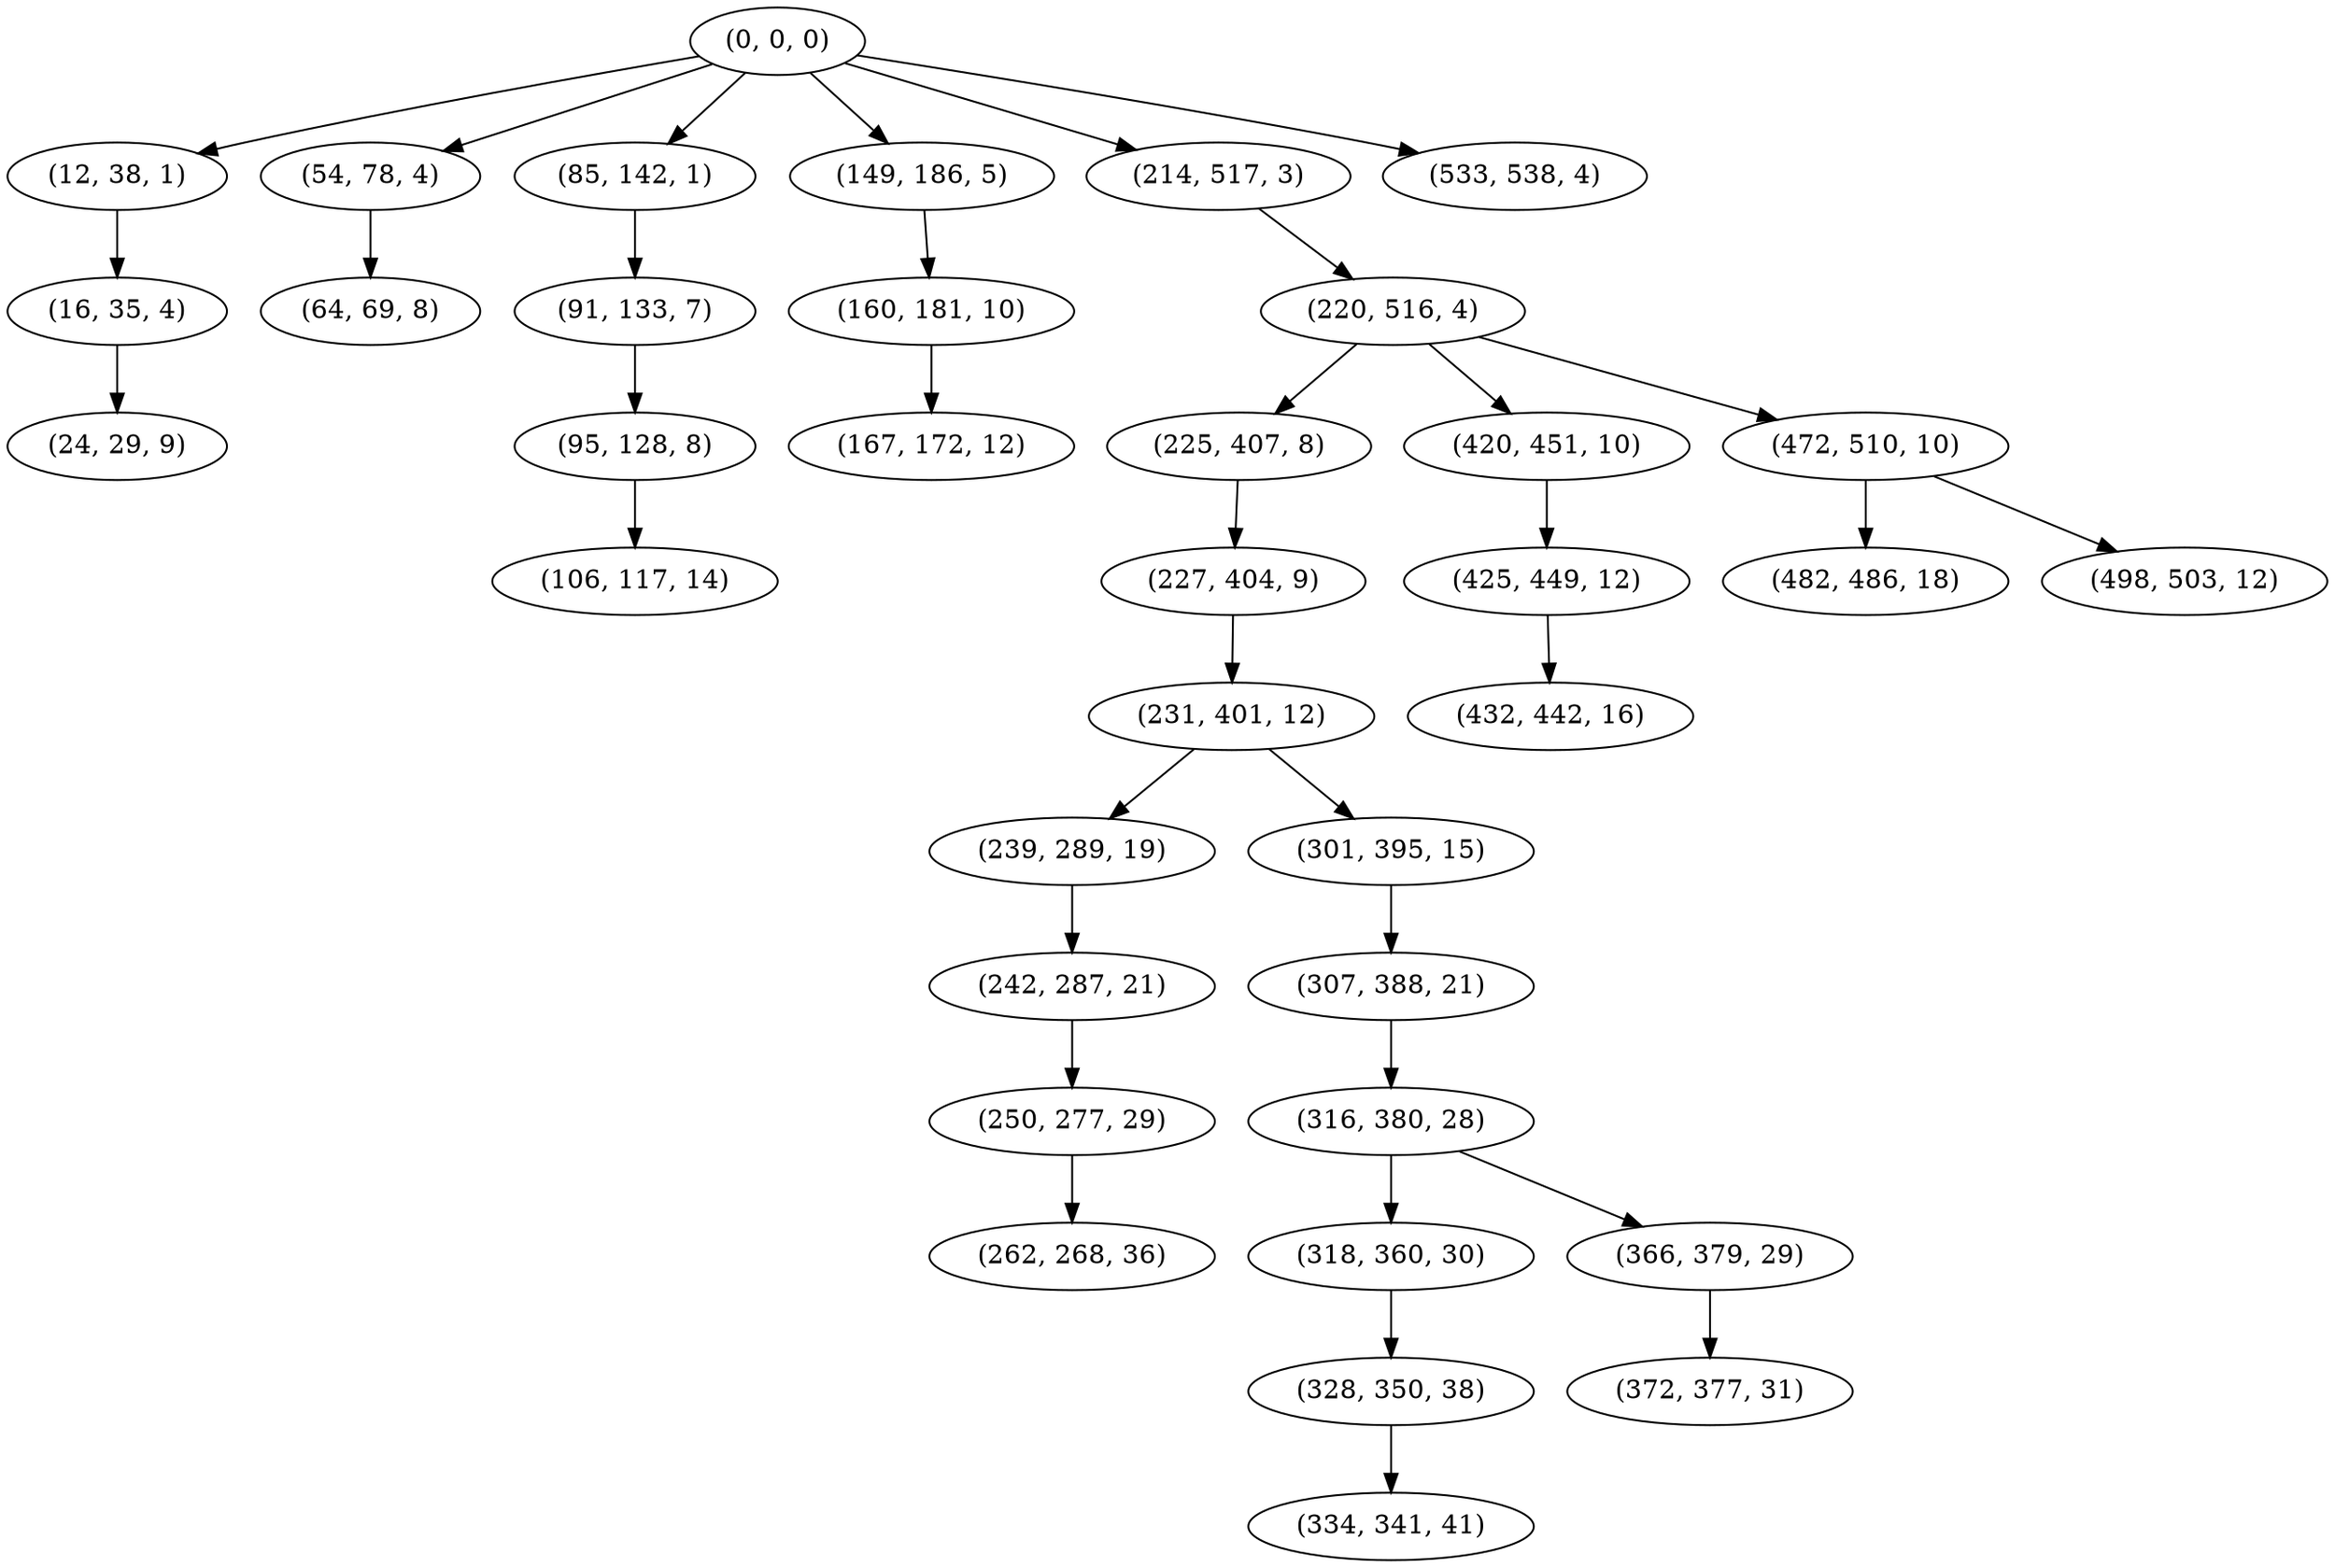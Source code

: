 digraph tree {
    "(0, 0, 0)";
    "(12, 38, 1)";
    "(16, 35, 4)";
    "(24, 29, 9)";
    "(54, 78, 4)";
    "(64, 69, 8)";
    "(85, 142, 1)";
    "(91, 133, 7)";
    "(95, 128, 8)";
    "(106, 117, 14)";
    "(149, 186, 5)";
    "(160, 181, 10)";
    "(167, 172, 12)";
    "(214, 517, 3)";
    "(220, 516, 4)";
    "(225, 407, 8)";
    "(227, 404, 9)";
    "(231, 401, 12)";
    "(239, 289, 19)";
    "(242, 287, 21)";
    "(250, 277, 29)";
    "(262, 268, 36)";
    "(301, 395, 15)";
    "(307, 388, 21)";
    "(316, 380, 28)";
    "(318, 360, 30)";
    "(328, 350, 38)";
    "(334, 341, 41)";
    "(366, 379, 29)";
    "(372, 377, 31)";
    "(420, 451, 10)";
    "(425, 449, 12)";
    "(432, 442, 16)";
    "(472, 510, 10)";
    "(482, 486, 18)";
    "(498, 503, 12)";
    "(533, 538, 4)";
    "(0, 0, 0)" -> "(12, 38, 1)";
    "(0, 0, 0)" -> "(54, 78, 4)";
    "(0, 0, 0)" -> "(85, 142, 1)";
    "(0, 0, 0)" -> "(149, 186, 5)";
    "(0, 0, 0)" -> "(214, 517, 3)";
    "(0, 0, 0)" -> "(533, 538, 4)";
    "(12, 38, 1)" -> "(16, 35, 4)";
    "(16, 35, 4)" -> "(24, 29, 9)";
    "(54, 78, 4)" -> "(64, 69, 8)";
    "(85, 142, 1)" -> "(91, 133, 7)";
    "(91, 133, 7)" -> "(95, 128, 8)";
    "(95, 128, 8)" -> "(106, 117, 14)";
    "(149, 186, 5)" -> "(160, 181, 10)";
    "(160, 181, 10)" -> "(167, 172, 12)";
    "(214, 517, 3)" -> "(220, 516, 4)";
    "(220, 516, 4)" -> "(225, 407, 8)";
    "(220, 516, 4)" -> "(420, 451, 10)";
    "(220, 516, 4)" -> "(472, 510, 10)";
    "(225, 407, 8)" -> "(227, 404, 9)";
    "(227, 404, 9)" -> "(231, 401, 12)";
    "(231, 401, 12)" -> "(239, 289, 19)";
    "(231, 401, 12)" -> "(301, 395, 15)";
    "(239, 289, 19)" -> "(242, 287, 21)";
    "(242, 287, 21)" -> "(250, 277, 29)";
    "(250, 277, 29)" -> "(262, 268, 36)";
    "(301, 395, 15)" -> "(307, 388, 21)";
    "(307, 388, 21)" -> "(316, 380, 28)";
    "(316, 380, 28)" -> "(318, 360, 30)";
    "(316, 380, 28)" -> "(366, 379, 29)";
    "(318, 360, 30)" -> "(328, 350, 38)";
    "(328, 350, 38)" -> "(334, 341, 41)";
    "(366, 379, 29)" -> "(372, 377, 31)";
    "(420, 451, 10)" -> "(425, 449, 12)";
    "(425, 449, 12)" -> "(432, 442, 16)";
    "(472, 510, 10)" -> "(482, 486, 18)";
    "(472, 510, 10)" -> "(498, 503, 12)";
}
